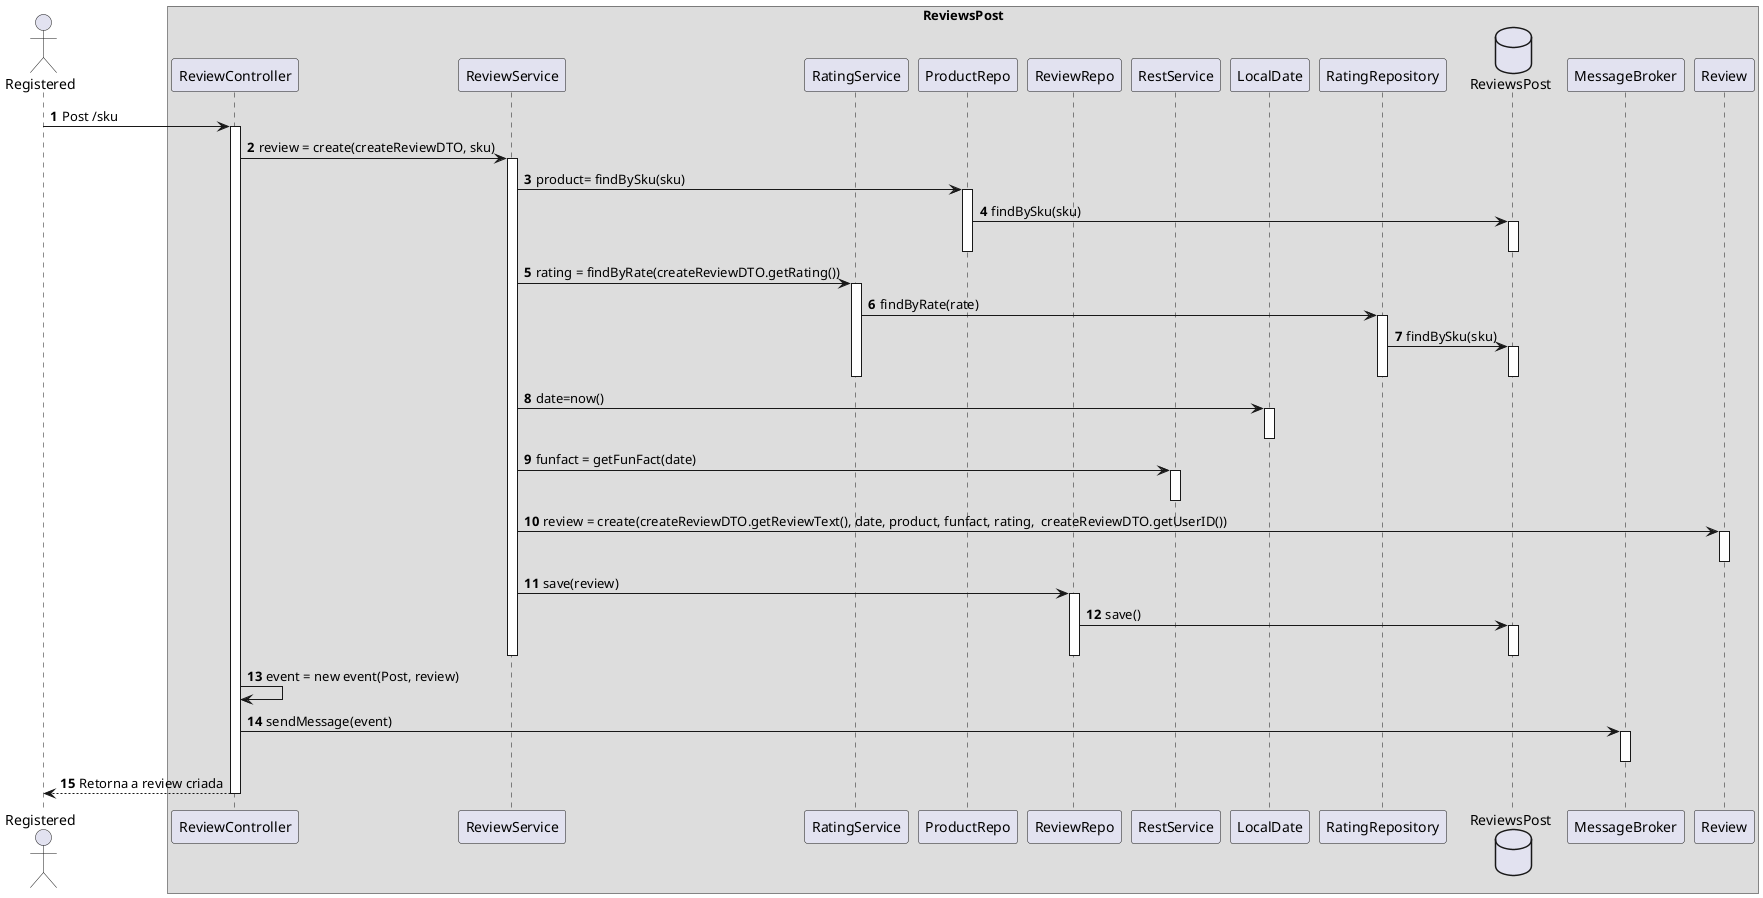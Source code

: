 @startuml
'https://plantuml.com/sequence-diagram

autonumber
actor Registered as USER
box "ReviewsPost"
participant "ReviewController" as CTRL
participant "ReviewService" as SERV
participant "RatingService" as SERV2
participant "ProductRepo" as REPO
participant "ReviewRepo" as REPO2
participant "RestService" as SERV3
participant "LocalDate" as DATE
participant "RatingRepository" as REPO3
database "ReviewsPost" as DB
participant "MessageBroker" as MSG


USER -> CTRL : Post /sku
activate CTRL
    CTRL-> SERV : review = create(createReviewDTO, sku)
    activate SERV
        SERV -> REPO: product= findBySku(sku)
                activate REPO
                    REPO -> DB : findBySku(sku)
                    activate DB
                    deactivate DB
                deactivate REPO
        SERV -> SERV2: rating = findByRate(createReviewDTO.getRating())
            activate SERV2
                SERV2 -> REPO3: findByRate(rate)
                activate REPO3
                    REPO3 -> DB : findBySku(sku)
                        activate DB
                        deactivate DB
                deactivate REPO3
            deactivate SERV2
        SERV -> DATE: date=now()
            activate DATE
            deactivate DATE
        SERV -> SERV3: funfact = getFunFact(date)
            activate SERV3
            deactivate SERV3
        SERV -> "Review" : review = create(createReviewDTO.getReviewText(), date, product, funfact, rating,  createReviewDTO.getUserID())
            activate "Review"
            deactivate "Review"
        SERV -> REPO2 : save(review)
            activate REPO2
                REPO2 -> DB : save()
                     activate DB
                     deactivate DB
            deactivate REPO2
    deactivate SERV
CTRL -> CTRL : event = new event(Post, review)
CTRL -> MSG : sendMessage(event)
    activate MSG
    deactivate MSG
CTRL --> USER : Retorna a review criada
deactivate CTRL
@enduml